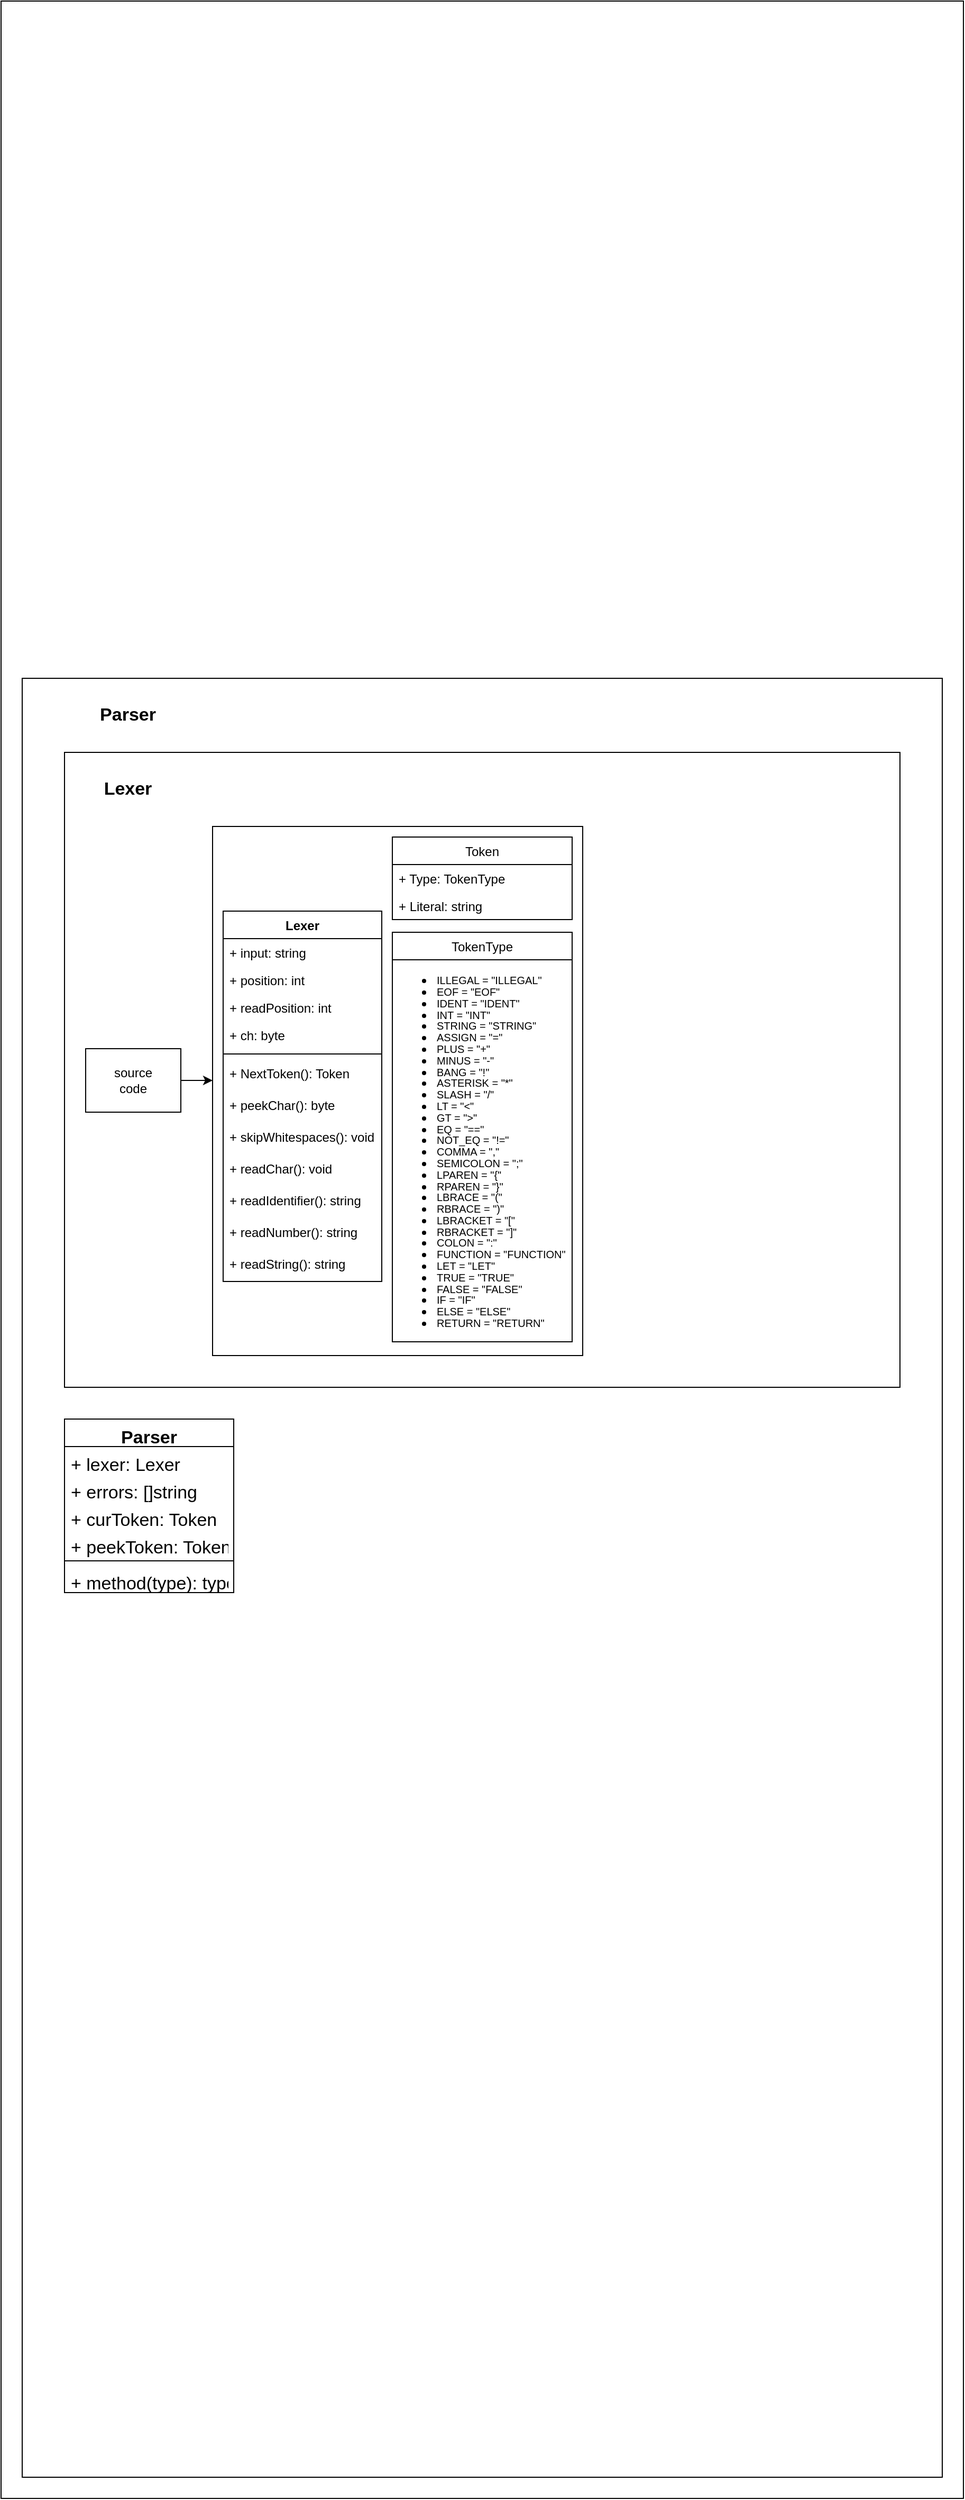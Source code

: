 <mxfile version="15.6.3" type="github">
  <diagram id="4AThORxVZcJ4zeDrusvJ" name="Page-1">
    <mxGraphModel dx="2310" dy="1950" grid="1" gridSize="10" guides="1" tooltips="1" connect="1" arrows="1" fold="1" page="1" pageScale="1" pageWidth="827" pageHeight="1169" math="0" shadow="0">
      <root>
        <mxCell id="0" />
        <mxCell id="1" parent="0" />
        <mxCell id="PBnQgTFj27SzLwrIIvQW-7" value="" style="rounded=0;whiteSpace=wrap;html=1;" vertex="1" parent="1">
          <mxGeometry x="20" width="770" height="550" as="geometry" />
        </mxCell>
        <mxCell id="PBnQgTFj27SzLwrIIvQW-5" value="" style="rounded=0;whiteSpace=wrap;html=1;" vertex="1" parent="1">
          <mxGeometry x="-50" y="-70" width="910" height="2360" as="geometry" />
        </mxCell>
        <mxCell id="PBnQgTFj27SzLwrIIvQW-10" value="" style="rounded=0;whiteSpace=wrap;html=1;fontSize=17;" vertex="1" parent="1">
          <mxGeometry x="-30" y="570" width="870" height="1700" as="geometry" />
        </mxCell>
        <mxCell id="PBnQgTFj27SzLwrIIvQW-12" value="Parser" style="text;html=1;strokeColor=none;fillColor=none;align=center;verticalAlign=middle;whiteSpace=wrap;rounded=0;fontSize=17;fontStyle=1" vertex="1" parent="1">
          <mxGeometry x="40" y="590" width="60" height="30" as="geometry" />
        </mxCell>
        <mxCell id="PBnQgTFj27SzLwrIIvQW-8" value="" style="rounded=0;whiteSpace=wrap;html=1;" vertex="1" parent="1">
          <mxGeometry x="10" y="640" width="790" height="600" as="geometry" />
        </mxCell>
        <mxCell id="o_SGnGbDhmQAraUmnpOO-2" value="" style="rounded=0;whiteSpace=wrap;html=1;" parent="1" vertex="1">
          <mxGeometry x="30" y="920" width="90" height="60" as="geometry" />
        </mxCell>
        <mxCell id="o_SGnGbDhmQAraUmnpOO-3" value="source code" style="text;html=1;strokeColor=none;fillColor=none;align=center;verticalAlign=middle;whiteSpace=wrap;rounded=0;" parent="1" vertex="1">
          <mxGeometry x="45" y="935" width="60" height="30" as="geometry" />
        </mxCell>
        <mxCell id="o_SGnGbDhmQAraUmnpOO-4" value="" style="endArrow=classic;html=1;rounded=0;exitX=1;exitY=0.5;exitDx=0;exitDy=0;" parent="1" edge="1">
          <mxGeometry width="50" height="50" relative="1" as="geometry">
            <mxPoint x="120" y="950" as="sourcePoint" />
            <mxPoint x="150" y="950" as="targetPoint" />
          </mxGeometry>
        </mxCell>
        <mxCell id="o_SGnGbDhmQAraUmnpOO-5" value="" style="rounded=0;whiteSpace=wrap;html=1;" parent="1" vertex="1">
          <mxGeometry x="150" y="710" width="350" height="500" as="geometry" />
        </mxCell>
        <mxCell id="o_SGnGbDhmQAraUmnpOO-6" value="Lexer" style="swimlane;fontStyle=1;align=center;verticalAlign=top;childLayout=stackLayout;horizontal=1;startSize=26;horizontalStack=0;resizeParent=1;resizeParentMax=0;resizeLast=0;collapsible=1;marginBottom=0;" parent="1" vertex="1">
          <mxGeometry x="160" y="790" width="150" height="350" as="geometry" />
        </mxCell>
        <mxCell id="o_SGnGbDhmQAraUmnpOO-7" value="+ input: string" style="text;strokeColor=none;fillColor=none;align=left;verticalAlign=top;spacingLeft=4;spacingRight=4;overflow=hidden;rotatable=0;points=[[0,0.5],[1,0.5]];portConstraint=eastwest;" parent="o_SGnGbDhmQAraUmnpOO-6" vertex="1">
          <mxGeometry y="26" width="150" height="26" as="geometry" />
        </mxCell>
        <mxCell id="o_SGnGbDhmQAraUmnpOO-10" value="+ position: int" style="text;strokeColor=none;fillColor=none;align=left;verticalAlign=top;spacingLeft=4;spacingRight=4;overflow=hidden;rotatable=0;points=[[0,0.5],[1,0.5]];portConstraint=eastwest;" parent="o_SGnGbDhmQAraUmnpOO-6" vertex="1">
          <mxGeometry y="52" width="150" height="26" as="geometry" />
        </mxCell>
        <mxCell id="o_SGnGbDhmQAraUmnpOO-12" value="+ readPosition: int" style="text;strokeColor=none;fillColor=none;align=left;verticalAlign=top;spacingLeft=4;spacingRight=4;overflow=hidden;rotatable=0;points=[[0,0.5],[1,0.5]];portConstraint=eastwest;" parent="o_SGnGbDhmQAraUmnpOO-6" vertex="1">
          <mxGeometry y="78" width="150" height="26" as="geometry" />
        </mxCell>
        <mxCell id="o_SGnGbDhmQAraUmnpOO-11" value="+ ch: byte" style="text;strokeColor=none;fillColor=none;align=left;verticalAlign=top;spacingLeft=4;spacingRight=4;overflow=hidden;rotatable=0;points=[[0,0.5],[1,0.5]];portConstraint=eastwest;" parent="o_SGnGbDhmQAraUmnpOO-6" vertex="1">
          <mxGeometry y="104" width="150" height="26" as="geometry" />
        </mxCell>
        <mxCell id="o_SGnGbDhmQAraUmnpOO-8" value="" style="line;strokeWidth=1;fillColor=none;align=left;verticalAlign=middle;spacingTop=-1;spacingLeft=3;spacingRight=3;rotatable=0;labelPosition=right;points=[];portConstraint=eastwest;" parent="o_SGnGbDhmQAraUmnpOO-6" vertex="1">
          <mxGeometry y="130" width="150" height="10" as="geometry" />
        </mxCell>
        <mxCell id="o_SGnGbDhmQAraUmnpOO-9" value="+ NextToken(): Token" style="text;strokeColor=none;fillColor=none;align=left;verticalAlign=top;spacingLeft=4;spacingRight=4;overflow=hidden;rotatable=0;points=[[0,0.5],[1,0.5]];portConstraint=eastwest;" parent="o_SGnGbDhmQAraUmnpOO-6" vertex="1">
          <mxGeometry y="140" width="150" height="30" as="geometry" />
        </mxCell>
        <mxCell id="o_SGnGbDhmQAraUmnpOO-37" value="+ peekChar(): byte" style="text;strokeColor=none;fillColor=none;align=left;verticalAlign=top;spacingLeft=4;spacingRight=4;overflow=hidden;rotatable=0;points=[[0,0.5],[1,0.5]];portConstraint=eastwest;" parent="o_SGnGbDhmQAraUmnpOO-6" vertex="1">
          <mxGeometry y="170" width="150" height="30" as="geometry" />
        </mxCell>
        <mxCell id="o_SGnGbDhmQAraUmnpOO-42" value="+ skipWhitespaces(): void" style="text;strokeColor=none;fillColor=none;align=left;verticalAlign=top;spacingLeft=4;spacingRight=4;overflow=hidden;rotatable=0;points=[[0,0.5],[1,0.5]];portConstraint=eastwest;" parent="o_SGnGbDhmQAraUmnpOO-6" vertex="1">
          <mxGeometry y="200" width="150" height="30" as="geometry" />
        </mxCell>
        <mxCell id="o_SGnGbDhmQAraUmnpOO-38" value="+ readChar(): void" style="text;strokeColor=none;fillColor=none;align=left;verticalAlign=top;spacingLeft=4;spacingRight=4;overflow=hidden;rotatable=0;points=[[0,0.5],[1,0.5]];portConstraint=eastwest;" parent="o_SGnGbDhmQAraUmnpOO-6" vertex="1">
          <mxGeometry y="230" width="150" height="30" as="geometry" />
        </mxCell>
        <mxCell id="o_SGnGbDhmQAraUmnpOO-39" value="+ readIdentifier(): string" style="text;strokeColor=none;fillColor=none;align=left;verticalAlign=top;spacingLeft=4;spacingRight=4;overflow=hidden;rotatable=0;points=[[0,0.5],[1,0.5]];portConstraint=eastwest;" parent="o_SGnGbDhmQAraUmnpOO-6" vertex="1">
          <mxGeometry y="260" width="150" height="30" as="geometry" />
        </mxCell>
        <mxCell id="o_SGnGbDhmQAraUmnpOO-40" value="+ readNumber(): string" style="text;strokeColor=none;fillColor=none;align=left;verticalAlign=top;spacingLeft=4;spacingRight=4;overflow=hidden;rotatable=0;points=[[0,0.5],[1,0.5]];portConstraint=eastwest;" parent="o_SGnGbDhmQAraUmnpOO-6" vertex="1">
          <mxGeometry y="290" width="150" height="30" as="geometry" />
        </mxCell>
        <mxCell id="o_SGnGbDhmQAraUmnpOO-41" value="+ readString(): string" style="text;strokeColor=none;fillColor=none;align=left;verticalAlign=top;spacingLeft=4;spacingRight=4;overflow=hidden;rotatable=0;points=[[0,0.5],[1,0.5]];portConstraint=eastwest;" parent="o_SGnGbDhmQAraUmnpOO-6" vertex="1">
          <mxGeometry y="320" width="150" height="30" as="geometry" />
        </mxCell>
        <mxCell id="o_SGnGbDhmQAraUmnpOO-13" value="Token" style="swimlane;fontStyle=0;childLayout=stackLayout;horizontal=1;startSize=26;fillColor=none;horizontalStack=0;resizeParent=1;resizeParentMax=0;resizeLast=0;collapsible=1;marginBottom=0;" parent="1" vertex="1">
          <mxGeometry x="320" y="720" width="170" height="78" as="geometry">
            <mxRectangle x="320" y="108" width="150" height="26" as="alternateBounds" />
          </mxGeometry>
        </mxCell>
        <mxCell id="o_SGnGbDhmQAraUmnpOO-14" value="+ Type: TokenType" style="text;strokeColor=none;fillColor=none;align=left;verticalAlign=top;spacingLeft=4;spacingRight=4;overflow=hidden;rotatable=0;points=[[0,0.5],[1,0.5]];portConstraint=eastwest;" parent="o_SGnGbDhmQAraUmnpOO-13" vertex="1">
          <mxGeometry y="26" width="170" height="26" as="geometry" />
        </mxCell>
        <mxCell id="o_SGnGbDhmQAraUmnpOO-15" value="+ Literal: string" style="text;strokeColor=none;fillColor=none;align=left;verticalAlign=top;spacingLeft=4;spacingRight=4;overflow=hidden;rotatable=0;points=[[0,0.5],[1,0.5]];portConstraint=eastwest;" parent="o_SGnGbDhmQAraUmnpOO-13" vertex="1">
          <mxGeometry y="52" width="170" height="26" as="geometry" />
        </mxCell>
        <mxCell id="o_SGnGbDhmQAraUmnpOO-33" value="TokenType" style="swimlane;fontStyle=0;childLayout=stackLayout;horizontal=1;startSize=26;fillColor=none;horizontalStack=0;resizeParent=1;resizeParentMax=0;resizeLast=0;collapsible=1;marginBottom=0;" parent="1" vertex="1">
          <mxGeometry x="320" y="810" width="170" height="387" as="geometry" />
        </mxCell>
        <mxCell id="o_SGnGbDhmQAraUmnpOO-32" value="&lt;ul style=&quot;line-height: 0.9&quot;&gt;&lt;li&gt;&lt;span style=&quot;font-size: 10px&quot;&gt;ILLEGAL = &quot;ILLEGAL&quot;&lt;/span&gt;&lt;/li&gt;&lt;li&gt;&lt;span style=&quot;font-size: 10px&quot;&gt;EOF = &quot;EOF&quot;&lt;/span&gt;&lt;/li&gt;&lt;li&gt;&lt;span style=&quot;font-size: 10px&quot;&gt;IDENT = &quot;IDENT&quot;&lt;/span&gt;&lt;/li&gt;&lt;li&gt;&lt;span style=&quot;font-size: 10px&quot;&gt;INT = &quot;INT&quot;&lt;/span&gt;&lt;/li&gt;&lt;li&gt;&lt;span style=&quot;font-size: 10px&quot;&gt;STRING = &quot;STRING&quot;&lt;/span&gt;&lt;/li&gt;&lt;li&gt;&lt;span style=&quot;font-size: 10px&quot;&gt;ASSIGN = &quot;=&quot;&lt;/span&gt;&lt;/li&gt;&lt;li&gt;&lt;span style=&quot;font-size: 10px&quot;&gt;PLUS = &quot;+&quot;&lt;/span&gt;&lt;/li&gt;&lt;li&gt;&lt;span style=&quot;font-size: 10px&quot;&gt;MINUS = &quot;-&quot;&lt;/span&gt;&lt;/li&gt;&lt;li&gt;&lt;span style=&quot;font-size: 10px&quot;&gt;BANG = &quot;!&quot;&lt;/span&gt;&lt;/li&gt;&lt;li&gt;&lt;span style=&quot;font-size: 10px&quot;&gt;ASTERISK = &quot;*&quot;&lt;/span&gt;&lt;/li&gt;&lt;li&gt;&lt;span style=&quot;font-size: 10px&quot;&gt;SLASH = &quot;/&quot;&lt;/span&gt;&lt;/li&gt;&lt;li&gt;&lt;span style=&quot;font-size: 10px&quot;&gt;LT = &quot;&amp;lt;&quot;&lt;/span&gt;&lt;/li&gt;&lt;li&gt;&lt;span style=&quot;font-size: 10px&quot;&gt;GT = &quot;&amp;gt;&quot;&lt;/span&gt;&lt;/li&gt;&lt;li&gt;&lt;span style=&quot;font-size: 10px&quot;&gt;EQ = &quot;==&quot;&lt;/span&gt;&lt;/li&gt;&lt;li&gt;&lt;span style=&quot;font-size: 10px&quot;&gt;NOT_EQ = &quot;!=&quot;&lt;/span&gt;&lt;/li&gt;&lt;li&gt;&lt;span style=&quot;font-size: 10px&quot;&gt;COMMA = &quot;,&quot;&lt;/span&gt;&lt;/li&gt;&lt;li&gt;&lt;span style=&quot;font-size: 10px&quot;&gt;SEMICOLON = &quot;;&quot;&lt;/span&gt;&lt;/li&gt;&lt;li&gt;&lt;span style=&quot;font-size: 10px&quot;&gt;LPAREN = &quot;{&quot;&lt;/span&gt;&lt;/li&gt;&lt;li&gt;&lt;span style=&quot;font-size: 10px&quot;&gt;RPAREN = &quot;}&quot;&lt;/span&gt;&lt;/li&gt;&lt;li&gt;&lt;span style=&quot;font-size: 10px&quot;&gt;LBRACE = &quot;(&quot;&lt;/span&gt;&lt;/li&gt;&lt;li&gt;&lt;span style=&quot;font-size: 10px&quot;&gt;RBRACE = &quot;)&quot;&lt;/span&gt;&lt;/li&gt;&lt;li&gt;&lt;span style=&quot;font-size: 10px&quot;&gt;LBRACKET = &quot;[&quot;&lt;/span&gt;&lt;/li&gt;&lt;li&gt;&lt;span style=&quot;font-size: 10px&quot;&gt;RBRACKET = &quot;]&quot;&lt;/span&gt;&lt;/li&gt;&lt;li&gt;&lt;span style=&quot;font-size: 10px&quot;&gt;COLON = &quot;:&quot;&lt;/span&gt;&lt;/li&gt;&lt;li&gt;&lt;span style=&quot;font-size: 10px&quot;&gt;FUNCTION = &quot;FUNCTION&quot;&lt;/span&gt;&lt;/li&gt;&lt;li&gt;&lt;span style=&quot;font-size: 10px&quot;&gt;LET = &quot;LET&quot;&lt;/span&gt;&lt;/li&gt;&lt;li&gt;&lt;span style=&quot;font-size: 10px&quot;&gt;TRUE = &quot;TRUE&quot;&lt;/span&gt;&lt;/li&gt;&lt;li&gt;&lt;span style=&quot;font-size: 10px&quot;&gt;FALSE = &quot;FALSE&quot;&lt;/span&gt;&lt;/li&gt;&lt;li&gt;&lt;span style=&quot;font-size: 10px&quot;&gt;IF = &quot;IF&quot;&lt;/span&gt;&lt;/li&gt;&lt;li&gt;&lt;span style=&quot;font-size: 10px&quot;&gt;ELSE = &quot;ELSE&quot;&lt;/span&gt;&lt;/li&gt;&lt;li&gt;&lt;span style=&quot;font-size: 10px&quot;&gt;RETURN = &quot;RETURN&quot;&lt;/span&gt;&lt;/li&gt;&lt;/ul&gt;" style="text;html=1;strokeColor=none;fillColor=none;align=left;verticalAlign=middle;whiteSpace=wrap;rounded=0;" parent="o_SGnGbDhmQAraUmnpOO-33" vertex="1">
          <mxGeometry y="26" width="170" height="361" as="geometry" />
        </mxCell>
        <mxCell id="PBnQgTFj27SzLwrIIvQW-13" value="Lexer" style="text;html=1;strokeColor=none;fillColor=none;align=center;verticalAlign=middle;whiteSpace=wrap;rounded=0;fontSize=17;fontStyle=1" vertex="1" parent="1">
          <mxGeometry x="40" y="660" width="60" height="30" as="geometry" />
        </mxCell>
        <mxCell id="PBnQgTFj27SzLwrIIvQW-16" value="Parser" style="swimlane;fontStyle=1;align=center;verticalAlign=top;childLayout=stackLayout;horizontal=1;startSize=26;horizontalStack=0;resizeParent=1;resizeParentMax=0;resizeLast=0;collapsible=1;marginBottom=0;fontSize=17;" vertex="1" parent="1">
          <mxGeometry x="10" y="1270" width="160" height="164" as="geometry" />
        </mxCell>
        <mxCell id="PBnQgTFj27SzLwrIIvQW-17" value="+ lexer: Lexer" style="text;strokeColor=none;fillColor=none;align=left;verticalAlign=top;spacingLeft=4;spacingRight=4;overflow=hidden;rotatable=0;points=[[0,0.5],[1,0.5]];portConstraint=eastwest;fontSize=17;" vertex="1" parent="PBnQgTFj27SzLwrIIvQW-16">
          <mxGeometry y="26" width="160" height="26" as="geometry" />
        </mxCell>
        <mxCell id="PBnQgTFj27SzLwrIIvQW-21" value="+ errors: []string" style="text;strokeColor=none;fillColor=none;align=left;verticalAlign=top;spacingLeft=4;spacingRight=4;overflow=hidden;rotatable=0;points=[[0,0.5],[1,0.5]];portConstraint=eastwest;fontSize=17;" vertex="1" parent="PBnQgTFj27SzLwrIIvQW-16">
          <mxGeometry y="52" width="160" height="26" as="geometry" />
        </mxCell>
        <mxCell id="PBnQgTFj27SzLwrIIvQW-20" value="+ curToken: Token" style="text;strokeColor=none;fillColor=none;align=left;verticalAlign=top;spacingLeft=4;spacingRight=4;overflow=hidden;rotatable=0;points=[[0,0.5],[1,0.5]];portConstraint=eastwest;fontSize=17;" vertex="1" parent="PBnQgTFj27SzLwrIIvQW-16">
          <mxGeometry y="78" width="160" height="26" as="geometry" />
        </mxCell>
        <mxCell id="PBnQgTFj27SzLwrIIvQW-22" value="+ peekToken: Token" style="text;strokeColor=none;fillColor=none;align=left;verticalAlign=top;spacingLeft=4;spacingRight=4;overflow=hidden;rotatable=0;points=[[0,0.5],[1,0.5]];portConstraint=eastwest;fontSize=17;" vertex="1" parent="PBnQgTFj27SzLwrIIvQW-16">
          <mxGeometry y="104" width="160" height="26" as="geometry" />
        </mxCell>
        <mxCell id="PBnQgTFj27SzLwrIIvQW-18" value="" style="line;strokeWidth=1;fillColor=none;align=left;verticalAlign=middle;spacingTop=-1;spacingLeft=3;spacingRight=3;rotatable=0;labelPosition=right;points=[];portConstraint=eastwest;fontSize=17;" vertex="1" parent="PBnQgTFj27SzLwrIIvQW-16">
          <mxGeometry y="130" width="160" height="8" as="geometry" />
        </mxCell>
        <mxCell id="PBnQgTFj27SzLwrIIvQW-19" value="+ method(type): type" style="text;strokeColor=none;fillColor=none;align=left;verticalAlign=top;spacingLeft=4;spacingRight=4;overflow=hidden;rotatable=0;points=[[0,0.5],[1,0.5]];portConstraint=eastwest;fontSize=17;" vertex="1" parent="PBnQgTFj27SzLwrIIvQW-16">
          <mxGeometry y="138" width="160" height="26" as="geometry" />
        </mxCell>
      </root>
    </mxGraphModel>
  </diagram>
</mxfile>
